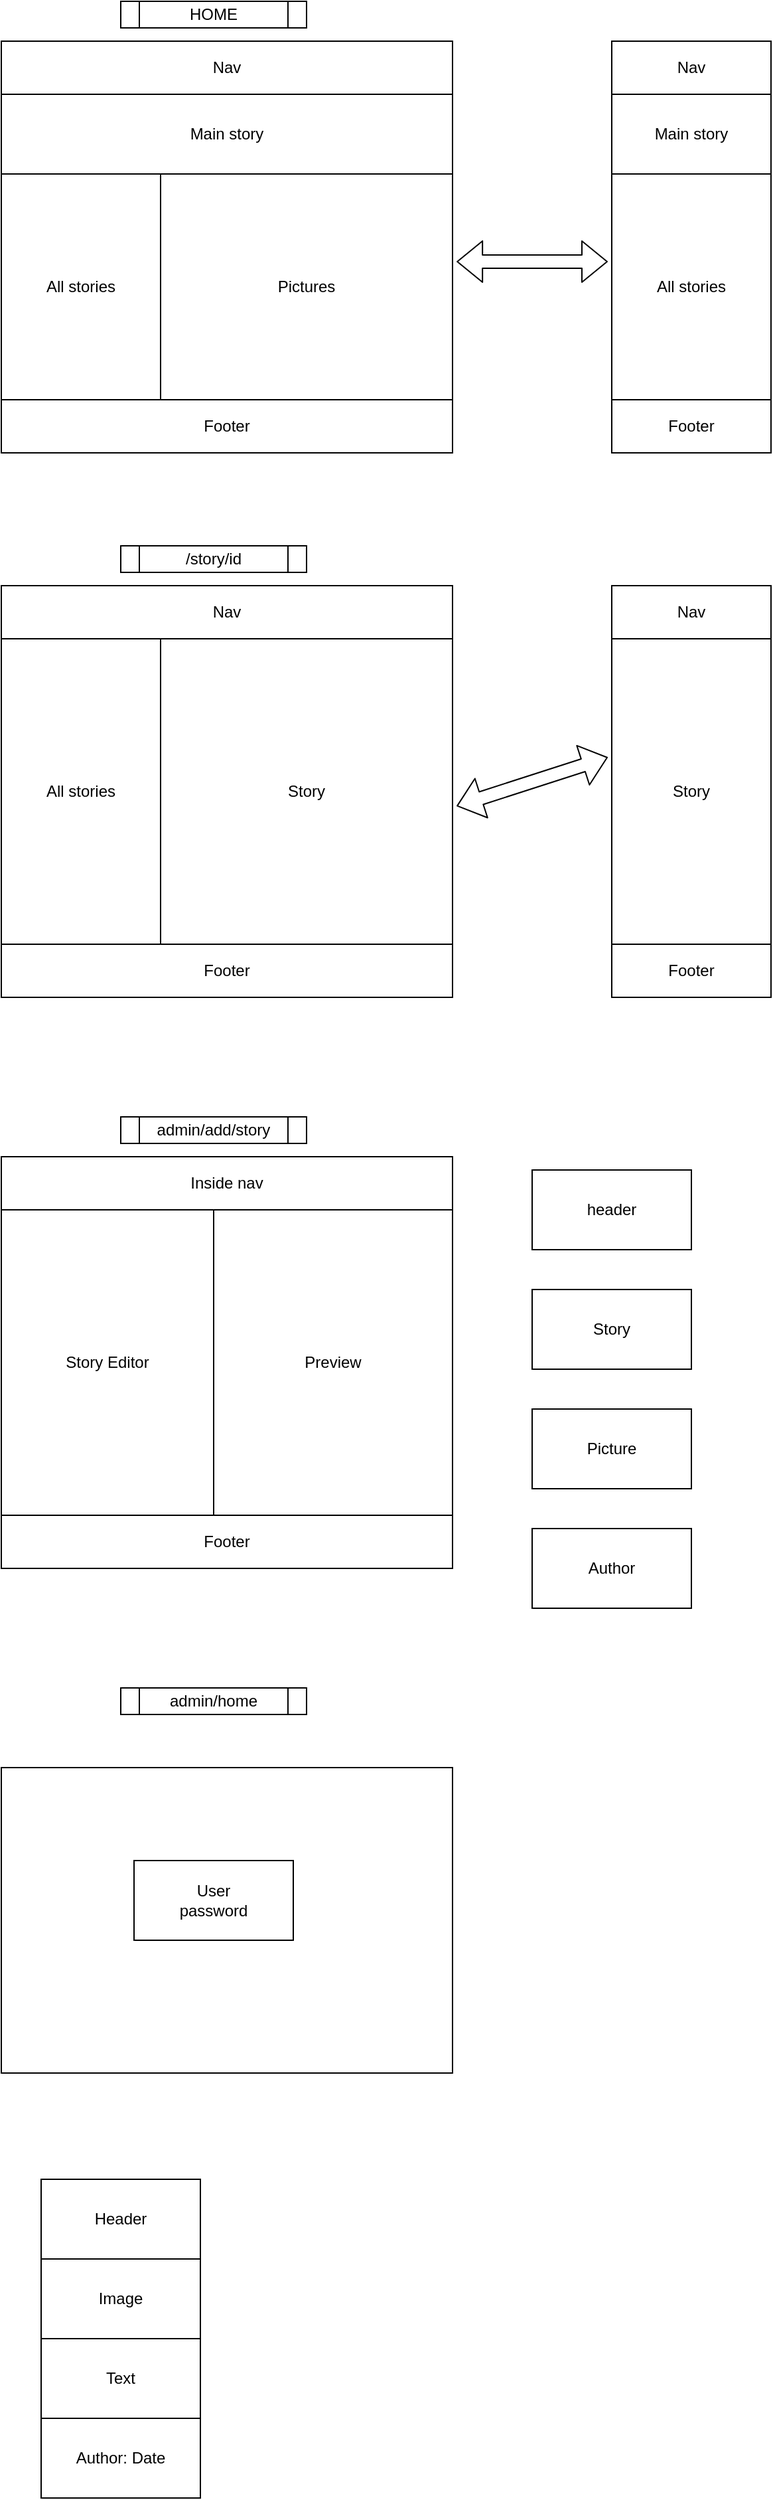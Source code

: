 <mxfile>
    <diagram id="UAVEwf911cQEv7-9zqxt" name="Page-1">
        <mxGraphModel dx="535" dy="275" grid="1" gridSize="10" guides="1" tooltips="1" connect="1" arrows="1" fold="1" page="1" pageScale="1" pageWidth="850" pageHeight="1100" math="0" shadow="0">
            <root>
                <mxCell id="0"/>
                <mxCell id="1" parent="0"/>
                <mxCell id="2" value="Main story" style="rounded=0;whiteSpace=wrap;html=1;" parent="1" vertex="1">
                    <mxGeometry x="180" y="140" width="340" height="60" as="geometry"/>
                </mxCell>
                <mxCell id="4" value="All stories" style="rounded=0;whiteSpace=wrap;html=1;" parent="1" vertex="1">
                    <mxGeometry x="180" y="200" width="120" height="170" as="geometry"/>
                </mxCell>
                <mxCell id="5" value="Pictures" style="rounded=0;whiteSpace=wrap;html=1;" parent="1" vertex="1">
                    <mxGeometry x="300" y="200" width="220" height="170" as="geometry"/>
                </mxCell>
                <mxCell id="6" value="Nav" style="rounded=0;whiteSpace=wrap;html=1;" parent="1" vertex="1">
                    <mxGeometry x="180" y="100" width="340" height="40" as="geometry"/>
                </mxCell>
                <mxCell id="7" value="Footer" style="rounded=0;whiteSpace=wrap;html=1;" parent="1" vertex="1">
                    <mxGeometry x="180" y="370" width="340" height="40" as="geometry"/>
                </mxCell>
                <mxCell id="8" value="Main story" style="rounded=0;whiteSpace=wrap;html=1;" parent="1" vertex="1">
                    <mxGeometry x="640" y="140" width="120" height="60" as="geometry"/>
                </mxCell>
                <mxCell id="9" value="All stories" style="rounded=0;whiteSpace=wrap;html=1;" parent="1" vertex="1">
                    <mxGeometry x="640" y="200" width="120" height="170" as="geometry"/>
                </mxCell>
                <mxCell id="11" value="Nav" style="rounded=0;whiteSpace=wrap;html=1;" parent="1" vertex="1">
                    <mxGeometry x="640" y="100" width="120" height="40" as="geometry"/>
                </mxCell>
                <mxCell id="12" value="Footer" style="rounded=0;whiteSpace=wrap;html=1;" parent="1" vertex="1">
                    <mxGeometry x="640" y="370" width="120" height="40" as="geometry"/>
                </mxCell>
                <mxCell id="13" value="" style="shape=flexArrow;endArrow=classic;startArrow=classic;html=1;entryX=-0.025;entryY=0.388;entryDx=0;entryDy=0;entryPerimeter=0;exitX=1.014;exitY=0.388;exitDx=0;exitDy=0;exitPerimeter=0;" parent="1" source="5" target="9" edge="1">
                    <mxGeometry width="100" height="100" relative="1" as="geometry">
                        <mxPoint x="410" y="300" as="sourcePoint"/>
                        <mxPoint x="510" y="200" as="targetPoint"/>
                    </mxGeometry>
                </mxCell>
                <mxCell id="15" value="HOME" style="shape=process;whiteSpace=wrap;html=1;backgroundOutline=1;" parent="1" vertex="1">
                    <mxGeometry x="270" y="70" width="140" height="20" as="geometry"/>
                </mxCell>
                <mxCell id="18" value="Story" style="rounded=0;whiteSpace=wrap;html=1;" parent="1" vertex="1">
                    <mxGeometry x="300" y="550" width="220" height="230" as="geometry"/>
                </mxCell>
                <mxCell id="19" value="Nav" style="rounded=0;whiteSpace=wrap;html=1;" parent="1" vertex="1">
                    <mxGeometry x="180" y="510" width="340" height="40" as="geometry"/>
                </mxCell>
                <mxCell id="20" value="Footer" style="rounded=0;whiteSpace=wrap;html=1;" parent="1" vertex="1">
                    <mxGeometry x="180" y="780" width="340" height="40" as="geometry"/>
                </mxCell>
                <mxCell id="21" value="/story/id" style="shape=process;whiteSpace=wrap;html=1;backgroundOutline=1;" parent="1" vertex="1">
                    <mxGeometry x="270" y="480" width="140" height="20" as="geometry"/>
                </mxCell>
                <mxCell id="22" value="All stories" style="rounded=0;whiteSpace=wrap;html=1;" parent="1" vertex="1">
                    <mxGeometry x="180" y="550" width="120" height="230" as="geometry"/>
                </mxCell>
                <mxCell id="25" value="Story" style="rounded=0;whiteSpace=wrap;html=1;" parent="1" vertex="1">
                    <mxGeometry x="640" y="550" width="120" height="230" as="geometry"/>
                </mxCell>
                <mxCell id="26" value="Nav" style="rounded=0;whiteSpace=wrap;html=1;" parent="1" vertex="1">
                    <mxGeometry x="640" y="510" width="120" height="40" as="geometry"/>
                </mxCell>
                <mxCell id="27" value="Footer" style="rounded=0;whiteSpace=wrap;html=1;" parent="1" vertex="1">
                    <mxGeometry x="640" y="780" width="120" height="40" as="geometry"/>
                </mxCell>
                <mxCell id="28" value="" style="shape=flexArrow;endArrow=classic;startArrow=classic;html=1;entryX=-0.025;entryY=0.388;entryDx=0;entryDy=0;entryPerimeter=0;exitX=1.014;exitY=0.388;exitDx=0;exitDy=0;exitPerimeter=0;" parent="1" target="25" edge="1">
                    <mxGeometry width="100" height="100" relative="1" as="geometry">
                        <mxPoint x="523.08" y="675.96" as="sourcePoint"/>
                        <mxPoint x="510" y="610" as="targetPoint"/>
                    </mxGeometry>
                </mxCell>
                <mxCell id="30" value="Preview" style="rounded=0;whiteSpace=wrap;html=1;" parent="1" vertex="1">
                    <mxGeometry x="340" y="980" width="180" height="230" as="geometry"/>
                </mxCell>
                <mxCell id="31" value="Inside nav" style="rounded=0;whiteSpace=wrap;html=1;" parent="1" vertex="1">
                    <mxGeometry x="180" y="940" width="340" height="40" as="geometry"/>
                </mxCell>
                <mxCell id="32" value="Footer" style="rounded=0;whiteSpace=wrap;html=1;" parent="1" vertex="1">
                    <mxGeometry x="180" y="1210" width="340" height="40" as="geometry"/>
                </mxCell>
                <mxCell id="33" value="admin/add/story" style="shape=process;whiteSpace=wrap;html=1;backgroundOutline=1;" parent="1" vertex="1">
                    <mxGeometry x="270" y="910" width="140" height="20" as="geometry"/>
                </mxCell>
                <mxCell id="34" value="Story Editor" style="rounded=0;whiteSpace=wrap;html=1;" parent="1" vertex="1">
                    <mxGeometry x="180" y="980" width="160" height="230" as="geometry"/>
                </mxCell>
                <mxCell id="50" value="admin/home" style="shape=process;whiteSpace=wrap;html=1;backgroundOutline=1;" parent="1" vertex="1">
                    <mxGeometry x="270" y="1340" width="140" height="20" as="geometry"/>
                </mxCell>
                <mxCell id="51" value="" style="rounded=0;whiteSpace=wrap;html=1;" parent="1" vertex="1">
                    <mxGeometry x="180" y="1400" width="340" height="230" as="geometry"/>
                </mxCell>
                <mxCell id="52" value="User&lt;br&gt;password" style="rounded=0;whiteSpace=wrap;html=1;" parent="1" vertex="1">
                    <mxGeometry x="280" y="1470" width="120" height="60" as="geometry"/>
                </mxCell>
                <mxCell id="55" value="header" style="rounded=0;whiteSpace=wrap;html=1;" parent="1" vertex="1">
                    <mxGeometry x="580" y="950" width="120" height="60" as="geometry"/>
                </mxCell>
                <mxCell id="56" value="Story" style="rounded=0;whiteSpace=wrap;html=1;" parent="1" vertex="1">
                    <mxGeometry x="580" y="1040" width="120" height="60" as="geometry"/>
                </mxCell>
                <mxCell id="57" value="Picture" style="rounded=0;whiteSpace=wrap;html=1;" parent="1" vertex="1">
                    <mxGeometry x="580" y="1130" width="120" height="60" as="geometry"/>
                </mxCell>
                <mxCell id="58" value="Author" style="rounded=0;whiteSpace=wrap;html=1;" parent="1" vertex="1">
                    <mxGeometry x="580" y="1220" width="120" height="60" as="geometry"/>
                </mxCell>
                <mxCell id="59" value="Header" style="rounded=0;whiteSpace=wrap;html=1;" parent="1" vertex="1">
                    <mxGeometry x="210" y="1710" width="120" height="60" as="geometry"/>
                </mxCell>
                <mxCell id="60" value="Image" style="rounded=0;whiteSpace=wrap;html=1;" parent="1" vertex="1">
                    <mxGeometry x="210" y="1770" width="120" height="60" as="geometry"/>
                </mxCell>
                <mxCell id="61" value="Text" style="rounded=0;whiteSpace=wrap;html=1;" parent="1" vertex="1">
                    <mxGeometry x="210" y="1830" width="120" height="60" as="geometry"/>
                </mxCell>
                <mxCell id="62" value="Author: Date" style="rounded=0;whiteSpace=wrap;html=1;" parent="1" vertex="1">
                    <mxGeometry x="210" y="1890" width="120" height="60" as="geometry"/>
                </mxCell>
            </root>
        </mxGraphModel>
    </diagram>
</mxfile>